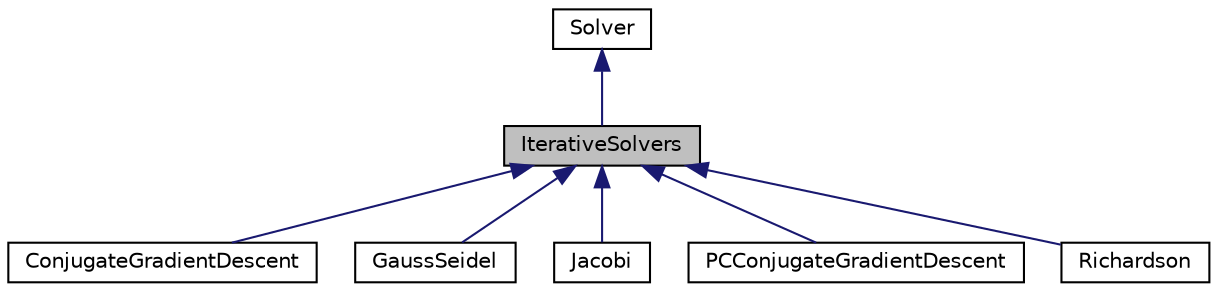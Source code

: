 digraph "IterativeSolvers"
{
  edge [fontname="Helvetica",fontsize="10",labelfontname="Helvetica",labelfontsize="10"];
  node [fontname="Helvetica",fontsize="10",shape=record];
  Node0 [label="IterativeSolvers",height=0.2,width=0.4,color="black", fillcolor="grey75", style="filled", fontcolor="black"];
  Node1 -> Node0 [dir="back",color="midnightblue",fontsize="10",style="solid",fontname="Helvetica"];
  Node1 [label="Solver",height=0.2,width=0.4,color="black", fillcolor="white", style="filled",URL="$class_solver.html",tooltip="Base class for linear solvers. "];
  Node0 -> Node2 [dir="back",color="midnightblue",fontsize="10",style="solid",fontname="Helvetica"];
  Node2 [label="ConjugateGradientDescent",height=0.2,width=0.4,color="black", fillcolor="white", style="filled",URL="$class_conjugate_gradient_descent.html",tooltip="Conjugate Gradient Method. "];
  Node0 -> Node3 [dir="back",color="midnightblue",fontsize="10",style="solid",fontname="Helvetica"];
  Node3 [label="GaussSeidel",height=0.2,width=0.4,color="black", fillcolor="white", style="filled",URL="$class_gauss_seidel.html",tooltip="Gauss-Seidel Method. "];
  Node0 -> Node4 [dir="back",color="midnightblue",fontsize="10",style="solid",fontname="Helvetica"];
  Node4 [label="Jacobi",height=0.2,width=0.4,color="black", fillcolor="white", style="filled",URL="$class_jacobi.html",tooltip="Jacobi method. "];
  Node0 -> Node5 [dir="back",color="midnightblue",fontsize="10",style="solid",fontname="Helvetica"];
  Node5 [label="PCConjugateGradientDescent",height=0.2,width=0.4,color="black", fillcolor="white", style="filled",URL="$class_p_c_conjugate_gradient_descent.html",tooltip="Preconditioned Conjugate Gradient Method. "];
  Node0 -> Node6 [dir="back",color="midnightblue",fontsize="10",style="solid",fontname="Helvetica"];
  Node6 [label="Richardson",height=0.2,width=0.4,color="black", fillcolor="white", style="filled",URL="$class_richardson.html",tooltip="Richardson method. "];
}

